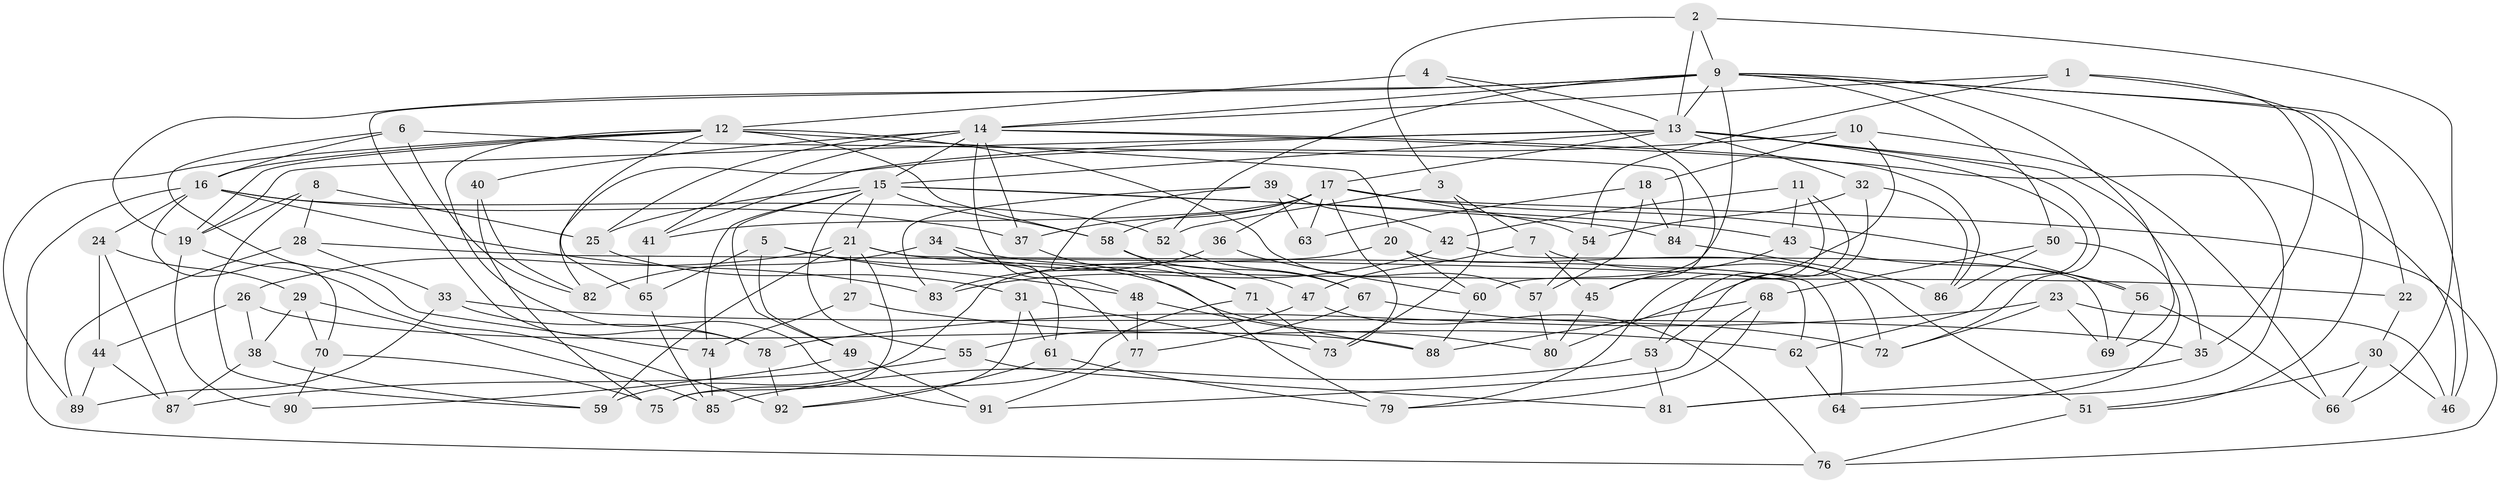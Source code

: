 // original degree distribution, {4: 1.0}
// Generated by graph-tools (version 1.1) at 2025/53/03/04/25 22:53:39]
// undirected, 92 vertices, 204 edges
graph export_dot {
  node [color=gray90,style=filled];
  1;
  2;
  3;
  4;
  5;
  6;
  7;
  8;
  9;
  10;
  11;
  12;
  13;
  14;
  15;
  16;
  17;
  18;
  19;
  20;
  21;
  22;
  23;
  24;
  25;
  26;
  27;
  28;
  29;
  30;
  31;
  32;
  33;
  34;
  35;
  36;
  37;
  38;
  39;
  40;
  41;
  42;
  43;
  44;
  45;
  46;
  47;
  48;
  49;
  50;
  51;
  52;
  53;
  54;
  55;
  56;
  57;
  58;
  59;
  60;
  61;
  62;
  63;
  64;
  65;
  66;
  67;
  68;
  69;
  70;
  71;
  72;
  73;
  74;
  75;
  76;
  77;
  78;
  79;
  80;
  81;
  82;
  83;
  84;
  85;
  86;
  87;
  88;
  89;
  90;
  91;
  92;
  1 -- 14 [weight=1.0];
  1 -- 35 [weight=1.0];
  1 -- 51 [weight=1.0];
  1 -- 54 [weight=1.0];
  2 -- 3 [weight=1.0];
  2 -- 9 [weight=1.0];
  2 -- 13 [weight=1.0];
  2 -- 66 [weight=1.0];
  3 -- 7 [weight=1.0];
  3 -- 52 [weight=1.0];
  3 -- 73 [weight=1.0];
  4 -- 12 [weight=2.0];
  4 -- 13 [weight=1.0];
  4 -- 45 [weight=1.0];
  5 -- 48 [weight=1.0];
  5 -- 49 [weight=1.0];
  5 -- 65 [weight=1.0];
  5 -- 80 [weight=1.0];
  6 -- 16 [weight=1.0];
  6 -- 74 [weight=1.0];
  6 -- 82 [weight=1.0];
  6 -- 84 [weight=1.0];
  7 -- 45 [weight=1.0];
  7 -- 47 [weight=1.0];
  7 -- 51 [weight=1.0];
  8 -- 19 [weight=1.0];
  8 -- 25 [weight=1.0];
  8 -- 28 [weight=1.0];
  8 -- 59 [weight=1.0];
  9 -- 13 [weight=1.0];
  9 -- 14 [weight=1.0];
  9 -- 19 [weight=1.0];
  9 -- 22 [weight=1.0];
  9 -- 46 [weight=1.0];
  9 -- 50 [weight=1.0];
  9 -- 52 [weight=1.0];
  9 -- 60 [weight=1.0];
  9 -- 69 [weight=1.0];
  9 -- 78 [weight=1.0];
  9 -- 81 [weight=1.0];
  10 -- 18 [weight=1.0];
  10 -- 66 [weight=1.0];
  10 -- 80 [weight=1.0];
  10 -- 82 [weight=1.0];
  11 -- 42 [weight=1.0];
  11 -- 43 [weight=1.0];
  11 -- 53 [weight=1.0];
  11 -- 79 [weight=1.0];
  12 -- 16 [weight=1.0];
  12 -- 19 [weight=2.0];
  12 -- 20 [weight=1.0];
  12 -- 57 [weight=1.0];
  12 -- 58 [weight=2.0];
  12 -- 65 [weight=1.0];
  12 -- 89 [weight=1.0];
  12 -- 91 [weight=1.0];
  13 -- 15 [weight=2.0];
  13 -- 17 [weight=1.0];
  13 -- 19 [weight=1.0];
  13 -- 32 [weight=1.0];
  13 -- 35 [weight=1.0];
  13 -- 41 [weight=1.0];
  13 -- 62 [weight=1.0];
  13 -- 72 [weight=1.0];
  14 -- 15 [weight=2.0];
  14 -- 25 [weight=1.0];
  14 -- 37 [weight=1.0];
  14 -- 40 [weight=2.0];
  14 -- 41 [weight=1.0];
  14 -- 46 [weight=1.0];
  14 -- 48 [weight=1.0];
  14 -- 86 [weight=1.0];
  15 -- 21 [weight=1.0];
  15 -- 25 [weight=1.0];
  15 -- 43 [weight=1.0];
  15 -- 49 [weight=1.0];
  15 -- 55 [weight=1.0];
  15 -- 58 [weight=1.0];
  15 -- 74 [weight=1.0];
  15 -- 84 [weight=1.0];
  16 -- 24 [weight=1.0];
  16 -- 37 [weight=1.0];
  16 -- 52 [weight=1.0];
  16 -- 70 [weight=1.0];
  16 -- 76 [weight=1.0];
  16 -- 83 [weight=1.0];
  17 -- 36 [weight=2.0];
  17 -- 37 [weight=1.0];
  17 -- 41 [weight=1.0];
  17 -- 54 [weight=1.0];
  17 -- 56 [weight=1.0];
  17 -- 58 [weight=1.0];
  17 -- 63 [weight=2.0];
  17 -- 73 [weight=1.0];
  17 -- 76 [weight=1.0];
  18 -- 57 [weight=1.0];
  18 -- 63 [weight=1.0];
  18 -- 84 [weight=1.0];
  19 -- 90 [weight=2.0];
  19 -- 92 [weight=1.0];
  20 -- 59 [weight=1.0];
  20 -- 60 [weight=1.0];
  20 -- 72 [weight=1.0];
  21 -- 22 [weight=2.0];
  21 -- 26 [weight=1.0];
  21 -- 27 [weight=2.0];
  21 -- 59 [weight=3.0];
  21 -- 64 [weight=2.0];
  21 -- 75 [weight=1.0];
  22 -- 30 [weight=1.0];
  23 -- 46 [weight=1.0];
  23 -- 69 [weight=1.0];
  23 -- 72 [weight=1.0];
  23 -- 78 [weight=1.0];
  24 -- 29 [weight=1.0];
  24 -- 44 [weight=1.0];
  24 -- 87 [weight=1.0];
  25 -- 31 [weight=1.0];
  26 -- 38 [weight=1.0];
  26 -- 44 [weight=1.0];
  26 -- 88 [weight=1.0];
  27 -- 62 [weight=1.0];
  27 -- 74 [weight=1.0];
  28 -- 33 [weight=1.0];
  28 -- 62 [weight=1.0];
  28 -- 89 [weight=1.0];
  29 -- 38 [weight=1.0];
  29 -- 70 [weight=1.0];
  29 -- 85 [weight=1.0];
  30 -- 46 [weight=1.0];
  30 -- 51 [weight=1.0];
  30 -- 66 [weight=1.0];
  31 -- 61 [weight=1.0];
  31 -- 73 [weight=1.0];
  31 -- 92 [weight=1.0];
  32 -- 53 [weight=1.0];
  32 -- 54 [weight=1.0];
  32 -- 86 [weight=1.0];
  33 -- 35 [weight=1.0];
  33 -- 78 [weight=1.0];
  33 -- 89 [weight=1.0];
  34 -- 47 [weight=1.0];
  34 -- 61 [weight=1.0];
  34 -- 77 [weight=1.0];
  34 -- 82 [weight=1.0];
  35 -- 81 [weight=1.0];
  36 -- 60 [weight=1.0];
  36 -- 83 [weight=1.0];
  37 -- 79 [weight=1.0];
  38 -- 59 [weight=1.0];
  38 -- 87 [weight=1.0];
  39 -- 42 [weight=1.0];
  39 -- 63 [weight=1.0];
  39 -- 71 [weight=1.0];
  39 -- 83 [weight=1.0];
  40 -- 75 [weight=1.0];
  40 -- 82 [weight=1.0];
  41 -- 65 [weight=1.0];
  42 -- 69 [weight=1.0];
  42 -- 83 [weight=1.0];
  43 -- 45 [weight=1.0];
  43 -- 56 [weight=1.0];
  44 -- 87 [weight=1.0];
  44 -- 89 [weight=1.0];
  45 -- 80 [weight=1.0];
  47 -- 55 [weight=1.0];
  47 -- 76 [weight=1.0];
  48 -- 77 [weight=1.0];
  48 -- 88 [weight=1.0];
  49 -- 90 [weight=1.0];
  49 -- 91 [weight=1.0];
  50 -- 64 [weight=1.0];
  50 -- 68 [weight=1.0];
  50 -- 86 [weight=1.0];
  51 -- 76 [weight=1.0];
  52 -- 67 [weight=1.0];
  53 -- 81 [weight=1.0];
  53 -- 85 [weight=1.0];
  54 -- 57 [weight=1.0];
  55 -- 81 [weight=1.0];
  55 -- 87 [weight=1.0];
  56 -- 66 [weight=1.0];
  56 -- 69 [weight=1.0];
  57 -- 80 [weight=1.0];
  58 -- 67 [weight=1.0];
  58 -- 71 [weight=1.0];
  60 -- 88 [weight=1.0];
  61 -- 79 [weight=1.0];
  61 -- 92 [weight=1.0];
  62 -- 64 [weight=1.0];
  65 -- 85 [weight=1.0];
  67 -- 72 [weight=1.0];
  67 -- 77 [weight=1.0];
  68 -- 79 [weight=1.0];
  68 -- 88 [weight=1.0];
  68 -- 91 [weight=1.0];
  70 -- 75 [weight=1.0];
  70 -- 90 [weight=1.0];
  71 -- 73 [weight=1.0];
  71 -- 75 [weight=1.0];
  74 -- 85 [weight=1.0];
  77 -- 91 [weight=1.0];
  78 -- 92 [weight=1.0];
  84 -- 86 [weight=1.0];
}
